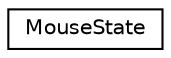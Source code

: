 digraph "Graphical Class Hierarchy"
{
  edge [fontname="Helvetica",fontsize="10",labelfontname="Helvetica",labelfontsize="10"];
  node [fontname="Helvetica",fontsize="10",shape=record];
  rankdir="LR";
  Node1 [label="MouseState",height=0.2,width=0.4,color="black", fillcolor="white", style="filled",URL="$struct_mouse_state.html"];
}
